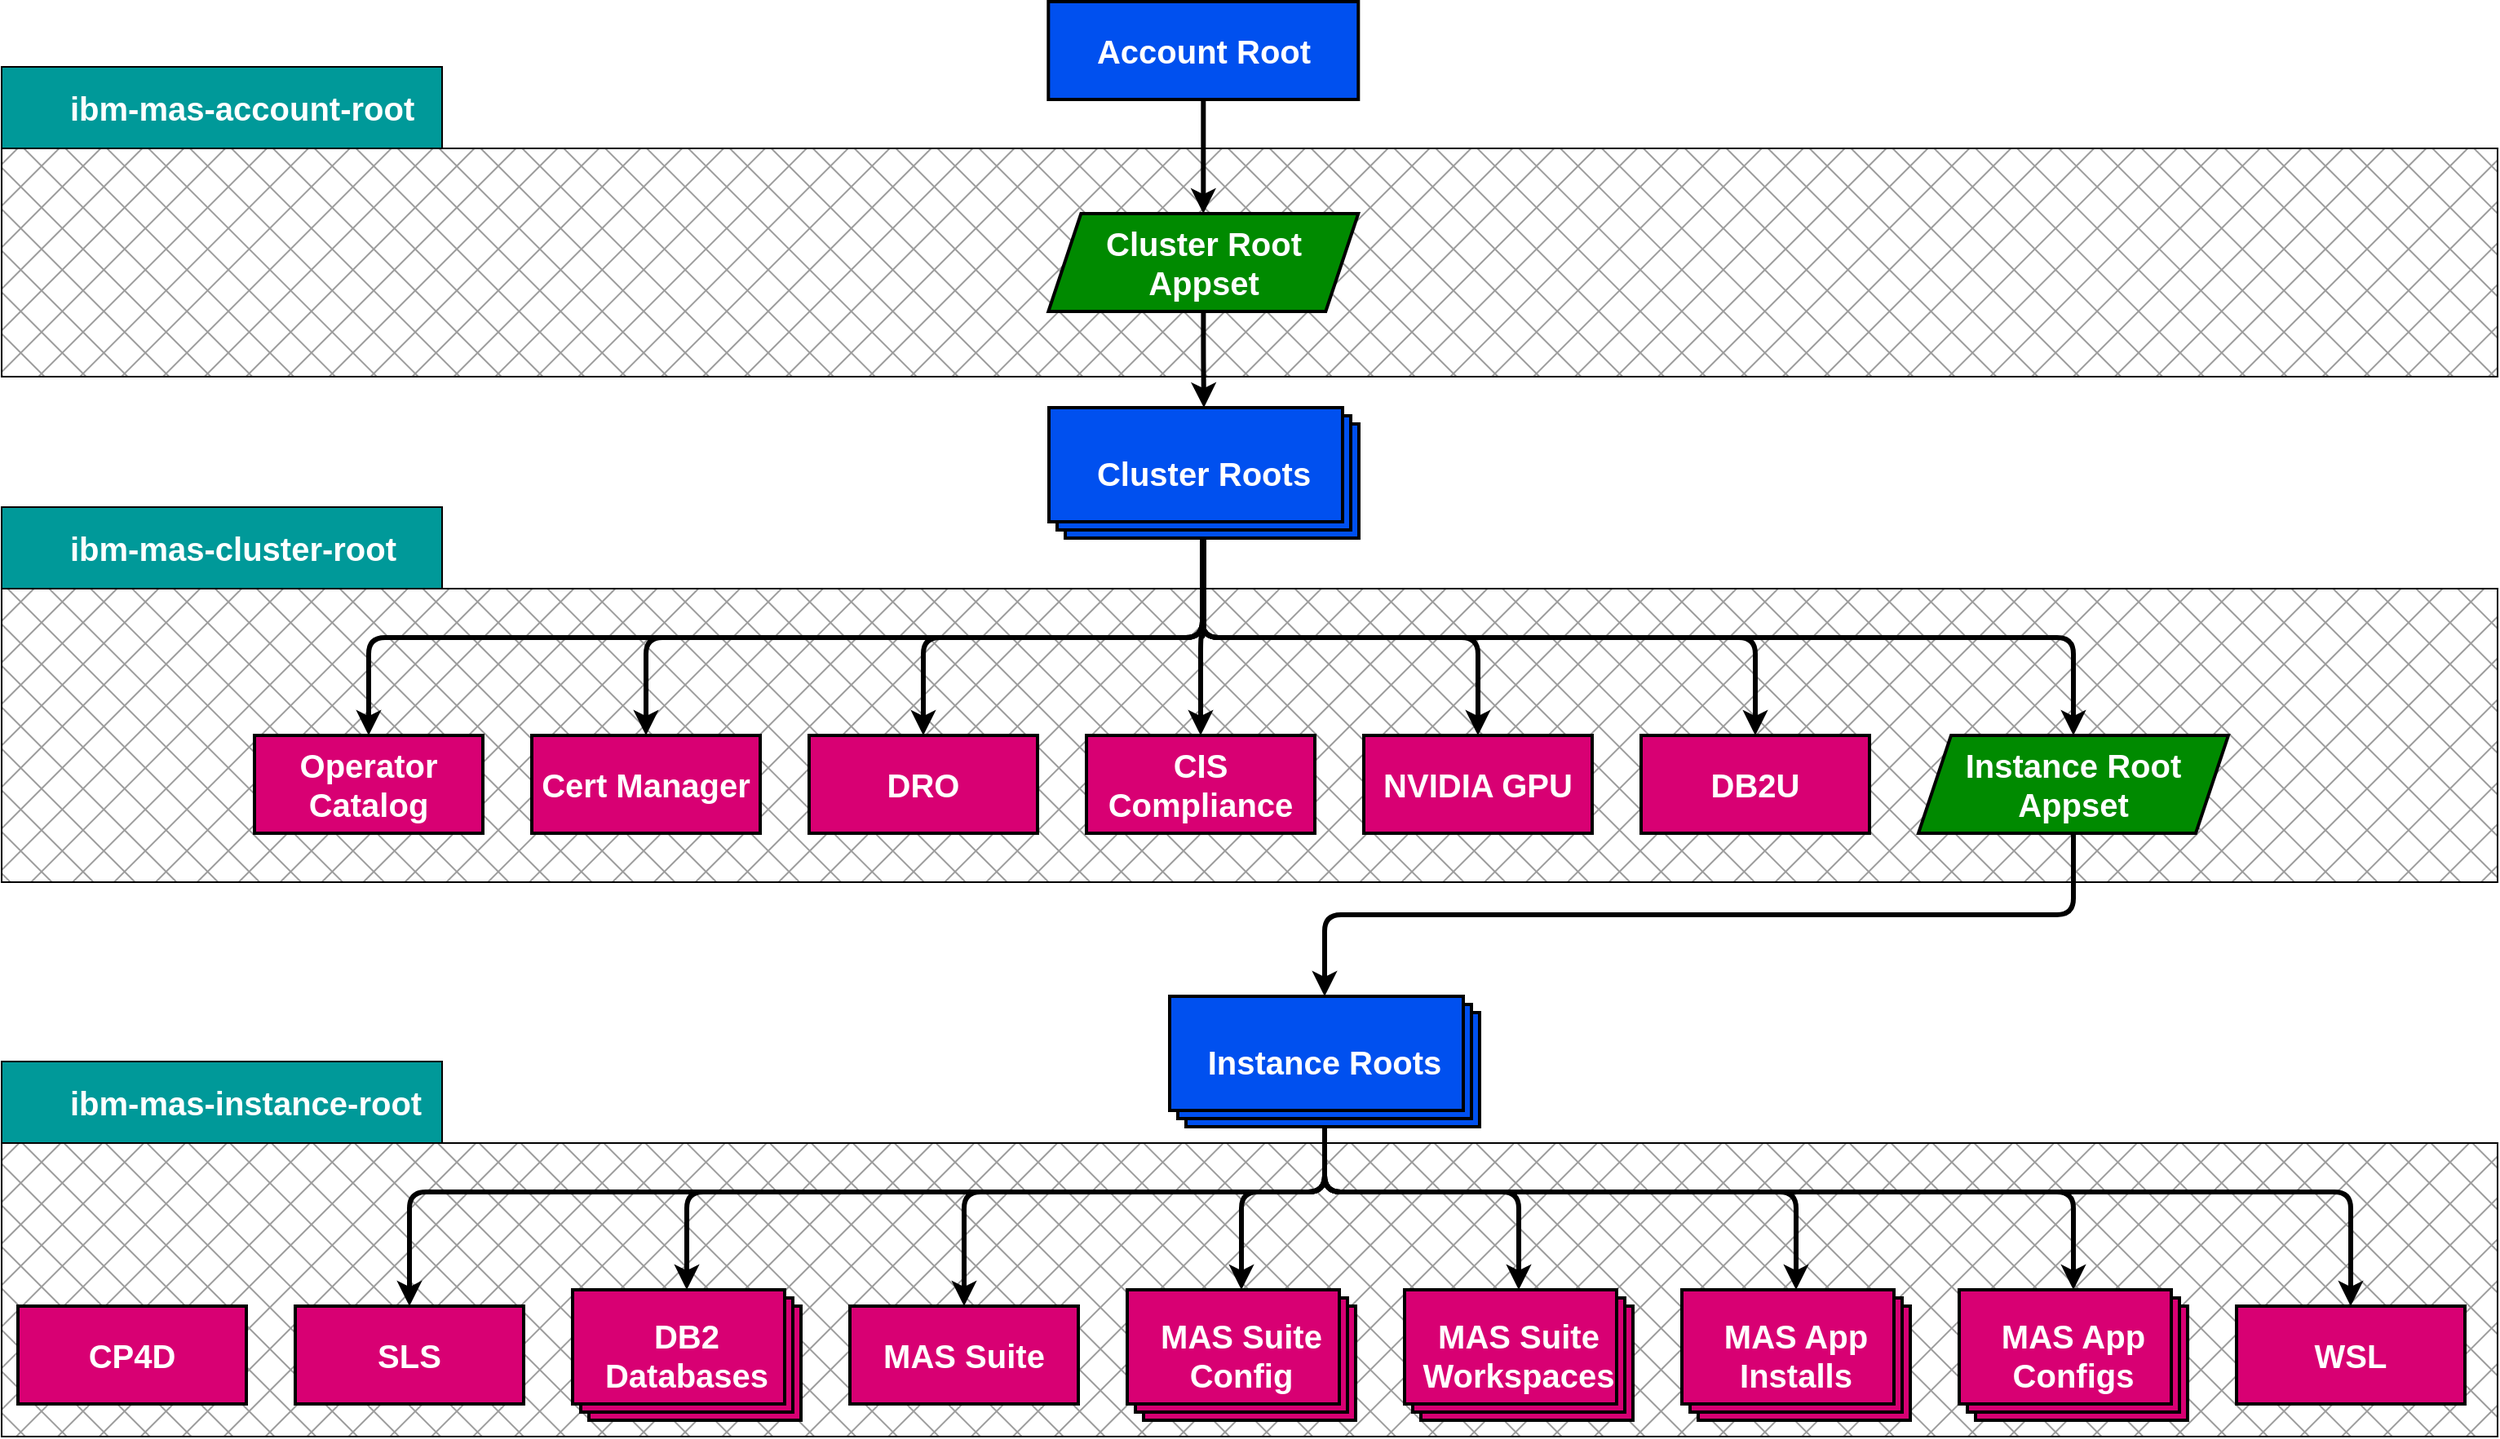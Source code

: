 <mxfile>
    <diagram id="ml8bYYsEtUAZJTW_Lftc" name="Page-1">
        <mxGraphModel dx="1074" dy="1155" grid="1" gridSize="10" guides="0" tooltips="1" connect="1" arrows="1" fold="1" page="0" pageScale="1" pageWidth="827" pageHeight="1169" background="#ffffff" math="0" shadow="0">
            <root>
                <mxCell id="0"/>
                <mxCell id="1" parent="0"/>
                <mxCell id="151" value="" style="rounded=0;whiteSpace=wrap;html=1;strokeColor=#000000;strokeWidth=1;fontSize=20;fillColor=#9C9C9C;fillStyle=cross-hatch;" vertex="1" parent="1">
                    <mxGeometry x="-10" y="750" width="1530" height="180" as="geometry"/>
                </mxCell>
                <mxCell id="160" value="" style="rounded=0;whiteSpace=wrap;html=1;strokeColor=#000000;strokeWidth=1;fontSize=20;fillColor=#9C9C9C;fillStyle=cross-hatch;" vertex="1" parent="1">
                    <mxGeometry x="-10" y="140" width="1530" height="140" as="geometry"/>
                </mxCell>
                <mxCell id="146" value="" style="rounded=0;whiteSpace=wrap;html=1;strokeColor=#000000;strokeWidth=1;fontSize=20;fillColor=#9C9C9C;fillStyle=cross-hatch;" vertex="1" parent="1">
                    <mxGeometry x="-10" y="410" width="1530" height="180" as="geometry"/>
                </mxCell>
                <mxCell id="117" style="edgeStyle=orthogonalEdgeStyle;html=1;strokeWidth=3;orthogonal=1;strokeColor=#000000;" parent="1" source="2" target="3" edge="1">
                    <mxGeometry relative="1" as="geometry"/>
                </mxCell>
                <mxCell id="2" value="Account Root" style="rounded=0;whiteSpace=wrap;html=1;fillColor=#0050ef;fontColor=#ffffff;strokeColor=#000000;fontStyle=1;fontSize=20;strokeWidth=2;align=center;spacing=0;" parent="1" vertex="1">
                    <mxGeometry x="631.662" y="50" width="190" height="60" as="geometry"/>
                </mxCell>
                <mxCell id="116" style="edgeStyle=orthogonalEdgeStyle;html=1;strokeWidth=3;orthogonal=1;strokeColor=#000000;" parent="1" source="3" target="107" edge="1">
                    <mxGeometry relative="1" as="geometry"/>
                </mxCell>
                <mxCell id="3" value="Cluster Root Appset" style="shape=parallelogram;perimeter=parallelogramPerimeter;whiteSpace=wrap;html=1;fixedSize=1;fillColor=#008a00;fontColor=#ffffff;strokeColor=#000000;fontStyle=1;fontSize=20;strokeWidth=2;align=center;spacing=0;" parent="1" vertex="1">
                    <mxGeometry x="631.662" y="180" width="190" height="60" as="geometry"/>
                </mxCell>
                <mxCell id="134" style="edgeStyle=orthogonalEdgeStyle;html=1;strokeWidth=3;orthogonal=1;strokeColor=#000000;" parent="1" source="5" target="125" edge="1">
                    <mxGeometry relative="1" as="geometry">
                        <Array as="points">
                            <mxPoint x="1260" y="610"/>
                            <mxPoint x="801" y="610"/>
                        </Array>
                    </mxGeometry>
                </mxCell>
                <mxCell id="5" value="Instance Root Appset" style="shape=parallelogram;perimeter=parallelogramPerimeter;whiteSpace=wrap;html=1;fixedSize=1;fillColor=#008a00;fontColor=#ffffff;strokeColor=#000000;fontStyle=1;fontSize=20;strokeWidth=2;align=center;spacing=0;" parent="1" vertex="1">
                    <mxGeometry x="1165" y="500" width="190" height="60" as="geometry"/>
                </mxCell>
                <mxCell id="11" value="Operator Catalog" style="rounded=0;whiteSpace=wrap;html=1;fillColor=#d80073;strokeColor=#000000;fontColor=#ffffff;fontStyle=1;fontSize=20;strokeWidth=2;align=center;spacing=0;" parent="1" vertex="1">
                    <mxGeometry x="145" y="500" width="140" height="60" as="geometry"/>
                </mxCell>
                <mxCell id="13" value="Cert Manager" style="rounded=0;whiteSpace=wrap;html=1;fillColor=#d80073;strokeColor=#000000;fontColor=#ffffff;fontStyle=1;fontSize=20;strokeWidth=2;align=center;spacing=0;" parent="1" vertex="1">
                    <mxGeometry x="315" y="500" width="140" height="60" as="geometry"/>
                </mxCell>
                <mxCell id="14" value="DRO" style="rounded=0;whiteSpace=wrap;html=1;fillColor=#d80073;strokeColor=#000000;fontColor=#ffffff;fontStyle=1;fontSize=20;strokeWidth=2;align=center;spacing=0;" parent="1" vertex="1">
                    <mxGeometry x="485" y="500" width="140" height="60" as="geometry"/>
                </mxCell>
                <mxCell id="15" value="CIS Compliance" style="rounded=0;whiteSpace=wrap;html=1;fillColor=#d80073;strokeColor=#000000;fontColor=#ffffff;fontStyle=1;fontSize=20;strokeWidth=2;align=center;spacing=0;" parent="1" vertex="1">
                    <mxGeometry x="655" y="500" width="140" height="60" as="geometry"/>
                </mxCell>
                <mxCell id="16" value="NVIDIA GPU" style="rounded=0;whiteSpace=wrap;html=1;fillColor=#d80073;strokeColor=#000000;fontColor=#ffffff;fontStyle=1;fontSize=20;strokeWidth=2;align=center;spacing=0;" parent="1" vertex="1">
                    <mxGeometry x="825" y="500" width="140" height="60" as="geometry"/>
                </mxCell>
                <mxCell id="17" value="DB2U" style="rounded=0;whiteSpace=wrap;html=1;fillColor=#d80073;strokeColor=#000000;fontColor=#ffffff;fontStyle=1;fontSize=20;strokeWidth=2;align=center;spacing=0;" parent="1" vertex="1">
                    <mxGeometry x="995" y="500" width="140" height="60" as="geometry"/>
                </mxCell>
                <mxCell id="26" value="MAS Suite" style="rounded=0;whiteSpace=wrap;html=1;fillColor=#d80073;strokeColor=#000000;fontColor=#ffffff;fontStyle=1;fontSize=20;strokeWidth=2;align=center;spacing=0;" parent="1" vertex="1">
                    <mxGeometry x="510" y="850" width="140" height="60" as="geometry"/>
                </mxCell>
                <mxCell id="34" value="SLS" style="rounded=0;whiteSpace=wrap;html=1;fillColor=#d80073;strokeColor=#000000;fontColor=#ffffff;fontStyle=1;fontSize=20;strokeWidth=2;align=center;spacing=0;" parent="1" vertex="1">
                    <mxGeometry x="170" y="850" width="140" height="60" as="geometry"/>
                </mxCell>
                <mxCell id="50" value="CP4D" style="rounded=0;whiteSpace=wrap;html=1;fillColor=#d80073;strokeColor=#000000;fontColor=#ffffff;fontStyle=1;fontSize=20;strokeWidth=2;align=center;spacing=0;" parent="1" vertex="1">
                    <mxGeometry y="850" width="140" height="60" as="geometry"/>
                </mxCell>
                <mxCell id="118" style="edgeStyle=orthogonalEdgeStyle;html=1;strokeWidth=3;orthogonal=1;strokeColor=#000000;" parent="1" source="107" target="11" edge="1">
                    <mxGeometry relative="1" as="geometry">
                        <Array as="points">
                            <mxPoint x="726" y="440"/>
                            <mxPoint x="215" y="440"/>
                        </Array>
                    </mxGeometry>
                </mxCell>
                <mxCell id="119" style="edgeStyle=orthogonalEdgeStyle;html=1;strokeWidth=3;orthogonal=1;strokeColor=#000000;" parent="1" source="107" target="13" edge="1">
                    <mxGeometry relative="1" as="geometry">
                        <Array as="points">
                            <mxPoint x="726" y="440"/>
                            <mxPoint x="385" y="440"/>
                        </Array>
                    </mxGeometry>
                </mxCell>
                <mxCell id="120" style="edgeStyle=orthogonalEdgeStyle;html=1;strokeWidth=3;orthogonal=1;strokeColor=#000000;" parent="1" source="107" target="14" edge="1">
                    <mxGeometry relative="1" as="geometry">
                        <Array as="points">
                            <mxPoint x="726" y="440"/>
                            <mxPoint x="555" y="440"/>
                        </Array>
                    </mxGeometry>
                </mxCell>
                <mxCell id="121" style="edgeStyle=orthogonalEdgeStyle;html=1;strokeWidth=3;orthogonal=1;strokeColor=#000000;" parent="1" source="107" target="15" edge="1">
                    <mxGeometry relative="1" as="geometry"/>
                </mxCell>
                <mxCell id="122" style="edgeStyle=orthogonalEdgeStyle;html=1;strokeWidth=3;orthogonal=1;strokeColor=#000000;" parent="1" source="107" target="16" edge="1">
                    <mxGeometry relative="1" as="geometry">
                        <Array as="points">
                            <mxPoint x="726" y="440"/>
                            <mxPoint x="895" y="440"/>
                        </Array>
                    </mxGeometry>
                </mxCell>
                <mxCell id="123" style="edgeStyle=orthogonalEdgeStyle;html=1;strokeWidth=3;orthogonal=1;strokeColor=#000000;" parent="1" source="107" target="17" edge="1">
                    <mxGeometry relative="1" as="geometry">
                        <Array as="points">
                            <mxPoint x="726" y="440"/>
                            <mxPoint x="1065" y="440"/>
                        </Array>
                    </mxGeometry>
                </mxCell>
                <mxCell id="124" style="edgeStyle=orthogonalEdgeStyle;html=1;strokeWidth=3;orthogonal=1;strokeColor=#000000;" parent="1" source="107" target="5" edge="1">
                    <mxGeometry relative="1" as="geometry">
                        <Array as="points">
                            <mxPoint x="726" y="440"/>
                            <mxPoint x="1260" y="440"/>
                        </Array>
                    </mxGeometry>
                </mxCell>
                <mxCell id="107" value="&lt;span style=&quot;color: rgb(255, 255, 255); font-family: Helvetica; font-size: 20px; font-style: normal; font-variant-ligatures: normal; font-variant-caps: normal; letter-spacing: normal; orphans: 2; text-indent: 0px; text-transform: none; widows: 2; word-spacing: 0px; -webkit-text-stroke-width: 0px; text-decoration-thickness: initial; text-decoration-style: initial; text-decoration-color: initial; float: none; display: inline !important;&quot;&gt;Cluster Roots&lt;/span&gt;" style="verticalLabelPosition=middle;verticalAlign=middle;html=1;shape=mxgraph.basic.layered_rect;dx=10;outlineConnect=0;fillColor=#0050ef;fontColor=#ffffff;strokeColor=#000000;labelPosition=center;align=center;labelBackgroundColor=none;whiteSpace=wrap;horizontal=1;fontStyle=1;fontSize=20;strokeWidth=2;spacing=0;" parent="1" vertex="1">
                    <mxGeometry x="632.004" y="299" width="190" height="80" as="geometry"/>
                </mxCell>
                <mxCell id="136" style="edgeStyle=orthogonalEdgeStyle;html=1;strokeWidth=3;orthogonal=1;strokeColor=#000000;" parent="1" source="125" target="34" edge="1">
                    <mxGeometry relative="1" as="geometry">
                        <Array as="points">
                            <mxPoint x="801" y="780"/>
                            <mxPoint x="240" y="780"/>
                        </Array>
                    </mxGeometry>
                </mxCell>
                <mxCell id="137" style="edgeStyle=orthogonalEdgeStyle;html=1;strokeWidth=3;orthogonal=1;strokeColor=#000000;" parent="1" source="125" target="129" edge="1">
                    <mxGeometry relative="1" as="geometry">
                        <Array as="points">
                            <mxPoint x="801" y="780"/>
                            <mxPoint x="410" y="780"/>
                        </Array>
                    </mxGeometry>
                </mxCell>
                <mxCell id="138" style="edgeStyle=orthogonalEdgeStyle;html=1;strokeWidth=3;orthogonal=1;strokeColor=#000000;" parent="1" source="125" target="26" edge="1">
                    <mxGeometry relative="1" as="geometry">
                        <Array as="points">
                            <mxPoint x="801" y="780"/>
                            <mxPoint x="580" y="780"/>
                        </Array>
                    </mxGeometry>
                </mxCell>
                <mxCell id="139" style="edgeStyle=orthogonalEdgeStyle;html=1;strokeWidth=3;orthogonal=1;strokeColor=#000000;" parent="1" source="125" target="130" edge="1">
                    <mxGeometry relative="1" as="geometry">
                        <Array as="points">
                            <mxPoint x="801" y="780"/>
                            <mxPoint x="750" y="780"/>
                        </Array>
                    </mxGeometry>
                </mxCell>
                <mxCell id="140" style="edgeStyle=orthogonalEdgeStyle;html=1;strokeWidth=3;orthogonal=1;strokeColor=#000000;" parent="1" source="125" target="131" edge="1">
                    <mxGeometry relative="1" as="geometry">
                        <Array as="points">
                            <mxPoint x="801" y="780"/>
                            <mxPoint x="920" y="780"/>
                        </Array>
                    </mxGeometry>
                </mxCell>
                <mxCell id="141" style="edgeStyle=orthogonalEdgeStyle;html=1;strokeWidth=3;orthogonal=1;strokeColor=#000000;" parent="1" source="125" target="132" edge="1">
                    <mxGeometry relative="1" as="geometry">
                        <Array as="points">
                            <mxPoint x="801" y="780"/>
                            <mxPoint x="1090" y="780"/>
                        </Array>
                    </mxGeometry>
                </mxCell>
                <mxCell id="142" style="edgeStyle=orthogonalEdgeStyle;html=1;strokeWidth=3;orthogonal=1;strokeColor=#000000;" parent="1" source="125" target="133" edge="1">
                    <mxGeometry relative="1" as="geometry">
                        <Array as="points">
                            <mxPoint x="801" y="780"/>
                            <mxPoint x="1260" y="780"/>
                        </Array>
                    </mxGeometry>
                </mxCell>
                <mxCell id="145" style="edgeStyle=orthogonalEdgeStyle;html=1;strokeColor=#000000;strokeWidth=3;fontSize=20;orthogonal=1;" edge="1" parent="1" source="125" target="143">
                    <mxGeometry relative="1" as="geometry">
                        <Array as="points">
                            <mxPoint x="801" y="780"/>
                            <mxPoint x="1430" y="780"/>
                        </Array>
                    </mxGeometry>
                </mxCell>
                <mxCell id="125" value="Instance Roots" style="verticalLabelPosition=middle;verticalAlign=middle;html=1;shape=mxgraph.basic.layered_rect;dx=10;outlineConnect=0;fillColor=#0050ef;fontColor=#ffffff;strokeColor=#000000;labelPosition=center;align=center;labelBackgroundColor=none;whiteSpace=wrap;horizontal=1;fontStyle=1;fontSize=20;strokeWidth=2;spacing=0;" parent="1" vertex="1">
                    <mxGeometry x="706" y="660" width="190" height="80" as="geometry"/>
                </mxCell>
                <mxCell id="129" value="DB2 Databases" style="verticalLabelPosition=middle;verticalAlign=middle;html=1;shape=mxgraph.basic.layered_rect;dx=10;outlineConnect=0;fillColor=#d80073;fontColor=#ffffff;strokeColor=#000000;labelPosition=center;align=center;labelBackgroundColor=none;whiteSpace=wrap;horizontal=1;strokeWidth=2;fontStyle=1;fontSize=20;spacing=0;" parent="1" vertex="1">
                    <mxGeometry x="340" y="840" width="140" height="80" as="geometry"/>
                </mxCell>
                <mxCell id="130" value="MAS Suite Config" style="verticalLabelPosition=middle;verticalAlign=middle;html=1;shape=mxgraph.basic.layered_rect;dx=10;outlineConnect=0;fillColor=#d80073;fontColor=#ffffff;strokeColor=#000000;labelPosition=center;align=center;labelBackgroundColor=none;whiteSpace=wrap;horizontal=1;fontStyle=1;fontSize=20;strokeWidth=2;spacing=0;" parent="1" vertex="1">
                    <mxGeometry x="680" y="840" width="140" height="80" as="geometry"/>
                </mxCell>
                <mxCell id="131" value="MAS Suite Workspaces" style="verticalLabelPosition=middle;verticalAlign=middle;html=1;shape=mxgraph.basic.layered_rect;dx=10;outlineConnect=0;fillColor=#d80073;fontColor=#ffffff;strokeColor=#000000;labelPosition=center;align=center;labelBackgroundColor=none;whiteSpace=wrap;horizontal=1;fontStyle=1;fontSize=20;strokeWidth=2;spacing=0;" parent="1" vertex="1">
                    <mxGeometry x="850" y="840" width="140" height="80" as="geometry"/>
                </mxCell>
                <mxCell id="132" value="MAS App Installs" style="verticalLabelPosition=middle;verticalAlign=middle;html=1;shape=mxgraph.basic.layered_rect;dx=10;outlineConnect=0;fillColor=#d80073;fontColor=#ffffff;strokeColor=#000000;labelPosition=center;align=center;labelBackgroundColor=none;whiteSpace=wrap;horizontal=1;fontStyle=1;fontSize=20;strokeWidth=2;spacing=0;" parent="1" vertex="1">
                    <mxGeometry x="1020" y="840" width="140" height="80" as="geometry"/>
                </mxCell>
                <mxCell id="133" value="MAS App Configs" style="verticalLabelPosition=middle;verticalAlign=middle;html=1;shape=mxgraph.basic.layered_rect;dx=10;outlineConnect=0;fillColor=#d80073;fontColor=#ffffff;strokeColor=#000000;labelPosition=center;align=center;labelBackgroundColor=none;whiteSpace=wrap;horizontal=1;fontStyle=1;fontSize=20;strokeWidth=2;spacing=0;" parent="1" vertex="1">
                    <mxGeometry x="1190" y="840" width="140" height="80" as="geometry"/>
                </mxCell>
                <mxCell id="143" value="WSL" style="rounded=0;whiteSpace=wrap;html=1;fillColor=#d80073;strokeColor=#000000;fontColor=#ffffff;fontStyle=1;fontSize=20;strokeWidth=2;align=center;spacing=0;" vertex="1" parent="1">
                    <mxGeometry x="1360" y="850" width="140" height="60" as="geometry"/>
                </mxCell>
                <mxCell id="152" value="" style="edgeStyle=orthogonalEdgeStyle;html=1;strokeWidth=3;orthogonal=1;strokeColor=#000000;endArrow=none;" edge="1" parent="1" source="125" target="151">
                    <mxGeometry relative="1" as="geometry">
                        <Array as="points">
                            <mxPoint x="801" y="780"/>
                        </Array>
                        <mxPoint x="801.048" y="740" as="sourcePoint"/>
                        <mxPoint x="70" y="850" as="targetPoint"/>
                    </mxGeometry>
                </mxCell>
                <mxCell id="162" value="&lt;font style=&quot;font-size: 20px;&quot;&gt;ibm-mas-account-root&lt;/font&gt;" style="rounded=0;whiteSpace=wrap;html=1;fillColor=#009999;strokeColor=#000000;fontSize=36;fontColor=#ffffff;strokeWidth=1;fontStyle=1;spacingLeft=42;align=left;spacing=0;verticalAlign=middle;spacingTop=-11;fillStyle=solid;" vertex="1" parent="1">
                    <mxGeometry x="-10" y="90" width="270" height="50" as="geometry"/>
                </mxCell>
                <mxCell id="163" value="" style="shape=image;verticalLabelPosition=bottom;labelBackgroundColor=default;verticalAlign=top;aspect=fixed;imageAspect=0;image=https://helm.sh/img/helm.svg;" vertex="1" parent="1">
                    <mxGeometry y="100" width="25.99" height="30" as="geometry"/>
                </mxCell>
                <mxCell id="148" value="&lt;font style=&quot;font-size: 20px;&quot;&gt;ibm-mas-cluster-root&lt;/font&gt;" style="rounded=0;whiteSpace=wrap;html=1;fillColor=#009999;strokeColor=#000000;fontSize=36;fontColor=#ffffff;strokeWidth=1;fontStyle=1;spacingLeft=42;align=left;spacing=0;verticalAlign=middle;spacingTop=-11;fillStyle=solid;" vertex="1" parent="1">
                    <mxGeometry x="-10" y="360" width="270" height="50" as="geometry"/>
                </mxCell>
                <mxCell id="149" value="" style="shape=image;verticalLabelPosition=bottom;labelBackgroundColor=default;verticalAlign=top;aspect=fixed;imageAspect=0;image=https://helm.sh/img/helm.svg;" vertex="1" parent="1">
                    <mxGeometry y="370" width="25.99" height="30" as="geometry"/>
                </mxCell>
                <mxCell id="158" value="&lt;font style=&quot;font-size: 20px;&quot;&gt;ibm-mas-instance-root&lt;/font&gt;" style="rounded=0;whiteSpace=wrap;html=1;fillColor=#009999;strokeColor=#000000;fontSize=36;fontColor=#ffffff;strokeWidth=1;fontStyle=1;spacingLeft=42;align=left;spacing=0;verticalAlign=middle;spacingTop=-11;fillStyle=solid;" vertex="1" parent="1">
                    <mxGeometry x="-10" y="700" width="270" height="50" as="geometry"/>
                </mxCell>
                <mxCell id="159" value="" style="shape=image;verticalLabelPosition=bottom;labelBackgroundColor=default;verticalAlign=top;aspect=fixed;imageAspect=0;image=https://helm.sh/img/helm.svg;" vertex="1" parent="1">
                    <mxGeometry y="710" width="25.99" height="30" as="geometry"/>
                </mxCell>
            </root>
        </mxGraphModel>
    </diagram>
</mxfile>